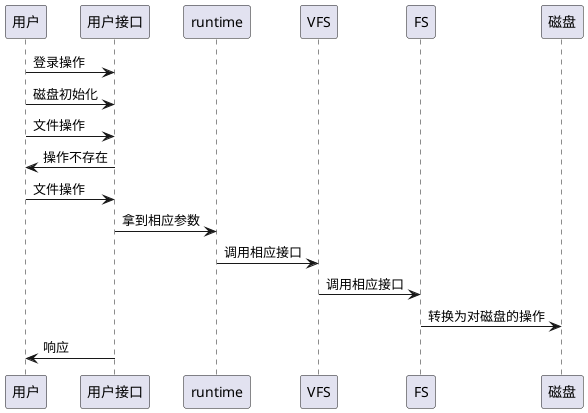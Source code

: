 @startuml
用户 -> 用户接口: 登录操作
用户 -> 用户接口: 磁盘初始化
用户 -> 用户接口: 文件操作
用户 <- 用户接口: 操作不存在
用户 -> 用户接口: 文件操作
用户接口 -> runtime: 拿到相应参数
runtime -> VFS : 调用相应接口
VFS -> FS: 调用相应接口
FS -> 磁盘: 转换为对磁盘的操作
用户接口 -> 用户: 响应
@enduml